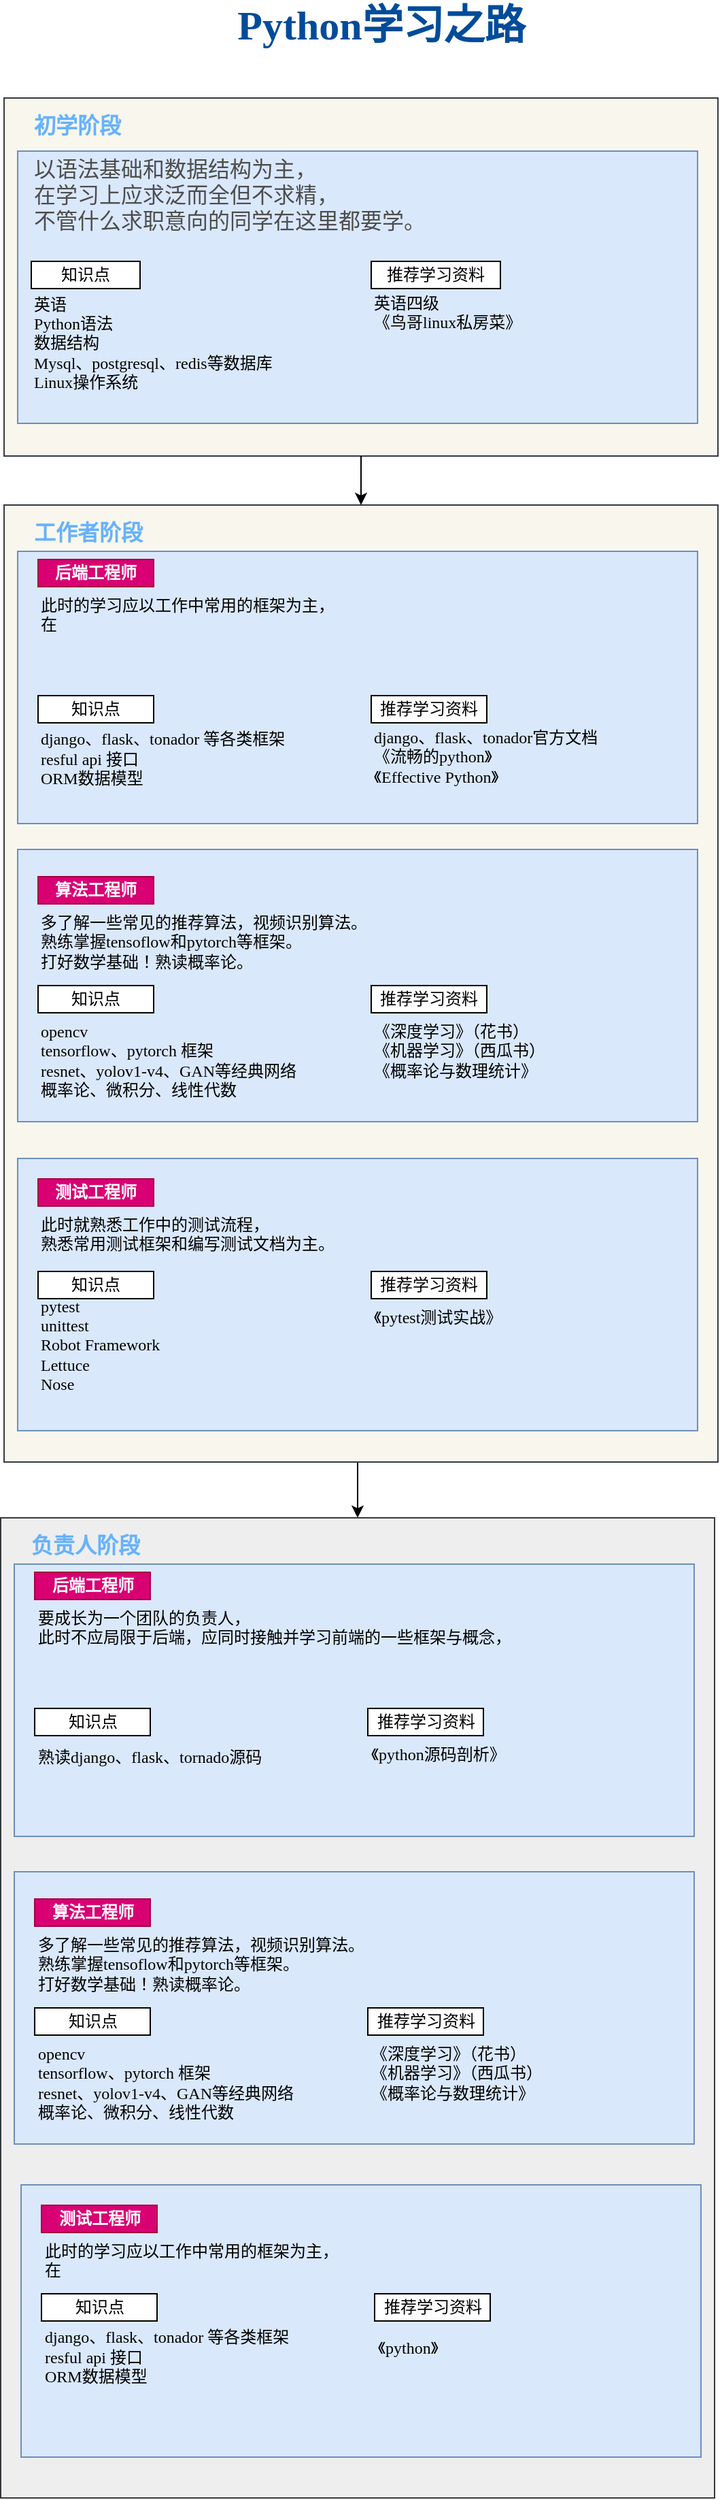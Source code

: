<mxfile version="13.6.4" type="github">
  <diagram id="l5rkMX41A2DQlqJ6bJBF" name="Page-1">
    <mxGraphModel dx="1422" dy="791" grid="1" gridSize="10" guides="1" tooltips="1" connect="1" arrows="1" fold="1" page="1" pageScale="1" pageWidth="850" pageHeight="1100" math="0" shadow="0">
      <root>
        <mxCell id="0" />
        <mxCell id="1" parent="0" />
        <mxCell id="UAcBqdveJcMJWKJadwkK-5" value="" style="rounded=0;whiteSpace=wrap;html=1;fillColor=#f9f7ed;strokeColor=#36393d;fontFamily=Comic Sans MS;" vertex="1" parent="1">
          <mxGeometry x="180" y="107" width="525" height="263" as="geometry" />
        </mxCell>
        <mxCell id="UAcBqdveJcMJWKJadwkK-65" value="" style="rounded=0;whiteSpace=wrap;html=1;align=left;fillColor=#dae8fc;strokeColor=#6c8ebf;fontFamily=Comic Sans MS;" vertex="1" parent="1">
          <mxGeometry x="190" y="146" width="500" height="200" as="geometry" />
        </mxCell>
        <mxCell id="UAcBqdveJcMJWKJadwkK-137" value="" style="edgeStyle=orthogonalEdgeStyle;rounded=0;orthogonalLoop=1;jettySize=auto;html=1;fontFamily=Comic Sans MS;entryX=0.5;entryY=0;entryDx=0;entryDy=0;" edge="1" parent="1" source="UAcBqdveJcMJWKJadwkK-7" target="UAcBqdveJcMJWKJadwkK-114">
          <mxGeometry relative="1" as="geometry">
            <mxPoint x="575" y="1317" as="targetPoint" />
            <Array as="points">
              <mxPoint x="440" y="1120" />
              <mxPoint x="440" y="1120" />
            </Array>
          </mxGeometry>
        </mxCell>
        <mxCell id="UAcBqdveJcMJWKJadwkK-7" value="" style="rounded=0;whiteSpace=wrap;html=1;fontFamily=Comic Sans MS;fillColor=#f9f7ed;strokeColor=#36393d;" vertex="1" parent="1">
          <mxGeometry x="180" y="406" width="525" height="703" as="geometry" />
        </mxCell>
        <mxCell id="UAcBqdveJcMJWKJadwkK-64" value="" style="rounded=0;whiteSpace=wrap;html=1;align=left;fillColor=#dae8fc;strokeColor=#6c8ebf;fontFamily=Comic Sans MS;" vertex="1" parent="1">
          <mxGeometry x="190" y="886" width="500" height="200" as="geometry" />
        </mxCell>
        <mxCell id="UAcBqdveJcMJWKJadwkK-63" value="" style="rounded=0;whiteSpace=wrap;html=1;align=left;fillColor=#dae8fc;strokeColor=#6c8ebf;fontFamily=Comic Sans MS;" vertex="1" parent="1">
          <mxGeometry x="190" y="659" width="500" height="200" as="geometry" />
        </mxCell>
        <mxCell id="UAcBqdveJcMJWKJadwkK-56" value="" style="rounded=0;whiteSpace=wrap;html=1;align=left;fillColor=#dae8fc;strokeColor=#6c8ebf;fontFamily=Comic Sans MS;" vertex="1" parent="1">
          <mxGeometry x="190" y="440" width="500" height="200" as="geometry" />
        </mxCell>
        <mxCell id="UAcBqdveJcMJWKJadwkK-58" style="edgeStyle=orthogonalEdgeStyle;rounded=0;orthogonalLoop=1;jettySize=auto;html=1;entryX=0.5;entryY=0;entryDx=0;entryDy=0;fontFamily=Comic Sans MS;" edge="1" parent="1" source="UAcBqdveJcMJWKJadwkK-5" target="UAcBqdveJcMJWKJadwkK-7">
          <mxGeometry relative="1" as="geometry" />
        </mxCell>
        <mxCell id="UAcBqdveJcMJWKJadwkK-1" value="初学阶段" style="text;html=1;align=left;verticalAlign=middle;whiteSpace=wrap;rounded=0;fontSize=16;fontStyle=1;fontColor=#66B2FF;fontFamily=Comic Sans MS;" vertex="1" parent="1">
          <mxGeometry x="200" y="117" width="140" height="20" as="geometry" />
        </mxCell>
        <mxCell id="UAcBqdveJcMJWKJadwkK-2" value="&lt;font size=&quot;1&quot; color=&quot;#004C99&quot;&gt;&lt;b style=&quot;font-size: 30px&quot;&gt;Python学习之路&lt;/b&gt;&lt;/font&gt;" style="text;html=1;strokeColor=none;fillColor=none;align=center;verticalAlign=middle;whiteSpace=wrap;rounded=0;fontFamily=Comic Sans MS;" vertex="1" parent="1">
          <mxGeometry x="280" y="43" width="355" height="20" as="geometry" />
        </mxCell>
        <mxCell id="UAcBqdveJcMJWKJadwkK-3" value="&lt;p style=&quot;line-height: 120%&quot;&gt;以语法基础和数据结构为主，&lt;br&gt;在学习上应求泛而全但不求精，&lt;br&gt;不管什么求职意向的同学在这里都要学。&lt;/p&gt;" style="text;fillColor=none;align=left;verticalAlign=top;whiteSpace=wrap;rounded=0;fontSize=16;horizontal=1;labelPosition=center;verticalLabelPosition=middle;spacing=2;fontColor=#4D4D4D;labelBackgroundColor=none;spacingTop=0;fontStyle=0;html=1;fontFamily=Comic Sans MS;" vertex="1" parent="1">
          <mxGeometry x="200" y="127" width="400" height="100" as="geometry" />
        </mxCell>
        <mxCell id="UAcBqdveJcMJWKJadwkK-6" value="知识点" style="rounded=0;whiteSpace=wrap;html=1;fontFamily=Comic Sans MS;" vertex="1" parent="1">
          <mxGeometry x="200" y="227" width="80" height="20" as="geometry" />
        </mxCell>
        <mxCell id="UAcBqdveJcMJWKJadwkK-8" value="工作者阶段" style="text;html=1;align=left;verticalAlign=middle;whiteSpace=wrap;rounded=0;fontSize=16;fontStyle=1;fontColor=#66B2FF;fontFamily=Comic Sans MS;" vertex="1" parent="1">
          <mxGeometry x="200" y="416" width="140" height="20" as="geometry" />
        </mxCell>
        <mxCell id="UAcBqdveJcMJWKJadwkK-12" value="推荐学习资料" style="rounded=0;whiteSpace=wrap;html=1;fontFamily=Comic Sans MS;" vertex="1" parent="1">
          <mxGeometry x="450" y="227" width="95" height="20" as="geometry" />
        </mxCell>
        <mxCell id="UAcBqdveJcMJWKJadwkK-13" value="推荐学习资料" style="rounded=0;whiteSpace=wrap;html=1;fontFamily=Comic Sans MS;" vertex="1" parent="1">
          <mxGeometry x="450" y="546" width="85" height="20" as="geometry" />
        </mxCell>
        <mxCell id="UAcBqdveJcMJWKJadwkK-20" value="后端工程师" style="rounded=0;whiteSpace=wrap;html=1;fillColor=#d80073;strokeColor=#A50040;fontColor=#ffffff;fontStyle=1;fontFamily=Comic Sans MS;" vertex="1" parent="1">
          <mxGeometry x="205" y="446" width="85" height="20" as="geometry" />
        </mxCell>
        <mxCell id="UAcBqdveJcMJWKJadwkK-21" value="知识点" style="rounded=0;whiteSpace=wrap;html=1;fontFamily=Comic Sans MS;" vertex="1" parent="1">
          <mxGeometry x="205" y="546" width="85" height="20" as="geometry" />
        </mxCell>
        <mxCell id="UAcBqdveJcMJWKJadwkK-22" value="&lt;div&gt;此时的学习应以工作中常用的框架为主，&lt;/div&gt;&lt;div&gt;在&lt;br&gt;&lt;/div&gt;" style="text;html=1;strokeColor=none;fillColor=none;align=left;verticalAlign=top;whiteSpace=wrap;rounded=0;fontFamily=Comic Sans MS;" vertex="1" parent="1">
          <mxGeometry x="205" y="466" width="375" height="60" as="geometry" />
        </mxCell>
        <mxCell id="UAcBqdveJcMJWKJadwkK-39" value="&lt;div&gt;英语四级&lt;br&gt;&lt;/div&gt;&lt;div&gt;《鸟哥linux私房菜》&lt;/div&gt;&lt;div&gt;&lt;br&gt;&lt;/div&gt;" style="text;strokeColor=none;fillColor=none;align=left;verticalAlign=middle;whiteSpace=wrap;rounded=0;html=1;fontFamily=Comic Sans MS;" vertex="1" parent="1">
          <mxGeometry x="450" y="247" width="195" height="50" as="geometry" />
        </mxCell>
        <mxCell id="UAcBqdveJcMJWKJadwkK-40" value="&lt;p style=&quot;line-height: 120%&quot;&gt;英语&lt;br&gt;Python语法&lt;br&gt;数据结构&lt;br&gt;Mysql、postgresql、redis等数据库&lt;br&gt;Linux操作系统&lt;/p&gt;" style="text;strokeColor=none;fillColor=none;align=left;verticalAlign=middle;whiteSpace=wrap;rounded=0;&#xa;lineHeight=20px;labelBorderColor=none;html=1;fontFamily=Comic Sans MS;" vertex="1" parent="1">
          <mxGeometry x="200" y="247" width="235" height="80" as="geometry" />
        </mxCell>
        <mxCell id="UAcBqdveJcMJWKJadwkK-41" value="&lt;p style=&quot;line-height: 120%&quot;&gt;django、flask、tonador 等各类框架&lt;br&gt;resful api 接口&lt;br&gt;ORM数据模型&lt;br&gt;&lt;br&gt;&lt;br&gt;&lt;br&gt;&lt;br&gt;&lt;/p&gt;" style="text;strokeColor=none;fillColor=none;align=left;verticalAlign=middle;whiteSpace=wrap;rounded=0;&#xa;lineHeight=20px;labelBorderColor=none;html=1;fontFamily=Comic Sans MS;" vertex="1" parent="1">
          <mxGeometry x="205" y="566" width="235" height="110" as="geometry" />
        </mxCell>
        <mxCell id="UAcBqdveJcMJWKJadwkK-42" value="&lt;div&gt;django、flask、tonador官方文档&lt;/div&gt;&lt;div&gt;《流畅的python》&lt;/div&gt;《Effective Python》" style="text;strokeColor=none;fillColor=none;align=left;verticalAlign=middle;whiteSpace=wrap;rounded=0;&#xa;lineHeight=20px;labelBorderColor=none;html=1;fontFamily=Comic Sans MS;" vertex="1" parent="1">
          <mxGeometry x="450" y="566" width="235" height="50" as="geometry" />
        </mxCell>
        <mxCell id="UAcBqdveJcMJWKJadwkK-43" value="推荐学习资料" style="rounded=0;whiteSpace=wrap;html=1;fontFamily=Comic Sans MS;" vertex="1" parent="1">
          <mxGeometry x="450" y="759" width="85" height="20" as="geometry" />
        </mxCell>
        <mxCell id="UAcBqdveJcMJWKJadwkK-44" value="算法工程师" style="rounded=0;whiteSpace=wrap;html=1;fontStyle=1;fillColor=#d80073;strokeColor=#A50040;fontColor=#ffffff;fontFamily=Comic Sans MS;" vertex="1" parent="1">
          <mxGeometry x="205" y="679" width="85" height="20" as="geometry" />
        </mxCell>
        <mxCell id="UAcBqdveJcMJWKJadwkK-45" value="知识点" style="rounded=0;whiteSpace=wrap;html=1;fontFamily=Comic Sans MS;" vertex="1" parent="1">
          <mxGeometry x="205" y="759" width="85" height="20" as="geometry" />
        </mxCell>
        <mxCell id="UAcBqdveJcMJWKJadwkK-46" value="&lt;div&gt;多了解一些常见的推荐算法，视频识别算法。&lt;/div&gt;&lt;div&gt;熟练掌握tensoflow和pytorch等框架。&lt;/div&gt;&lt;div&gt;打好数学基础！熟读概率论。&lt;br&gt;&lt;/div&gt;" style="text;html=1;strokeColor=none;fillColor=none;align=left;verticalAlign=top;whiteSpace=wrap;rounded=0;fontFamily=Comic Sans MS;" vertex="1" parent="1">
          <mxGeometry x="205" y="699" width="375" height="80" as="geometry" />
        </mxCell>
        <mxCell id="UAcBqdveJcMJWKJadwkK-47" value="&lt;div&gt;opencv&lt;/div&gt;&lt;div&gt;tensorflow、pytorch 框架&lt;br&gt;&lt;/div&gt;&lt;div&gt;resnet、yolov1-v4、GAN等经典网络&lt;/div&gt;&lt;div&gt;概率论、微积分、线性代数&lt;br&gt;&lt;/div&gt;" style="text;strokeColor=none;fillColor=none;align=left;verticalAlign=top;whiteSpace=wrap;rounded=0;&#xa;lineHeight=20px;labelBorderColor=none;html=1;fontFamily=Comic Sans MS;" vertex="1" parent="1">
          <mxGeometry x="205" y="779" width="205" height="80" as="geometry" />
        </mxCell>
        <mxCell id="UAcBqdveJcMJWKJadwkK-48" value="&lt;div&gt;《深度学习》（花书）&lt;/div&gt;&lt;div&gt;《机器学习》（西瓜书）&lt;/div&gt;&lt;div&gt;《概率论与数理统计》&lt;br&gt;&lt;/div&gt;" style="text;strokeColor=none;fillColor=none;align=left;verticalAlign=top;whiteSpace=wrap;rounded=0;&#xa;lineHeight=20px;labelBorderColor=none;html=1;fontFamily=Comic Sans MS;" vertex="1" parent="1">
          <mxGeometry x="450" y="779" width="235" height="80" as="geometry" />
        </mxCell>
        <mxCell id="UAcBqdveJcMJWKJadwkK-49" value="推荐学习资料" style="rounded=0;whiteSpace=wrap;html=1;fontFamily=Comic Sans MS;" vertex="1" parent="1">
          <mxGeometry x="450" y="969" width="85" height="20" as="geometry" />
        </mxCell>
        <mxCell id="UAcBqdveJcMJWKJadwkK-50" value="测试工程师" style="rounded=0;whiteSpace=wrap;html=1;fillColor=#d80073;strokeColor=#A50040;fontColor=#ffffff;fontStyle=1;fontFamily=Comic Sans MS;" vertex="1" parent="1">
          <mxGeometry x="205" y="901" width="85" height="20" as="geometry" />
        </mxCell>
        <mxCell id="UAcBqdveJcMJWKJadwkK-51" value="知识点" style="rounded=0;whiteSpace=wrap;html=1;fontFamily=Comic Sans MS;" vertex="1" parent="1">
          <mxGeometry x="205" y="969" width="85" height="20" as="geometry" />
        </mxCell>
        <mxCell id="UAcBqdveJcMJWKJadwkK-52" value="&lt;div&gt;此时就熟悉工作中的测试流程，&lt;/div&gt;&lt;div&gt;熟悉常用测试框架和编写测试文档为主。&lt;br&gt;&lt;/div&gt;" style="text;html=1;strokeColor=none;fillColor=none;align=left;verticalAlign=top;whiteSpace=wrap;rounded=0;fontFamily=Comic Sans MS;" vertex="1" parent="1">
          <mxGeometry x="205" y="921" width="375" height="60" as="geometry" />
        </mxCell>
        <mxCell id="UAcBqdveJcMJWKJadwkK-53" value="&lt;div&gt;pytest&lt;/div&gt;&lt;div&gt;unittest&lt;/div&gt;&lt;div&gt;Robot Framework&lt;br&gt;&lt;/div&gt;&lt;div&gt;Lettuce&lt;/div&gt;&lt;div&gt;Nose&lt;br&gt;&lt;/div&gt;" style="text;strokeColor=none;fillColor=none;align=left;verticalAlign=middle;whiteSpace=wrap;rounded=0;&#xa;lineHeight=20px;labelBorderColor=none;html=1;fontFamily=Comic Sans MS;" vertex="1" parent="1">
          <mxGeometry x="205" y="989" width="145" height="68" as="geometry" />
        </mxCell>
        <mxCell id="UAcBqdveJcMJWKJadwkK-54" value="《pytest测试实战》" style="text;strokeColor=none;fillColor=none;align=left;verticalAlign=top;whiteSpace=wrap;rounded=0;&#xa;lineHeight=20px;labelBorderColor=none;html=1;fontFamily=Comic Sans MS;" vertex="1" parent="1">
          <mxGeometry x="450" y="989" width="235" height="50" as="geometry" />
        </mxCell>
        <mxCell id="UAcBqdveJcMJWKJadwkK-114" value="" style="rounded=0;whiteSpace=wrap;html=1;fillColor=#eeeeee;strokeColor=#36393d;fontFamily=Comic Sans MS;" vertex="1" parent="1">
          <mxGeometry x="177.5" y="1150" width="525" height="720" as="geometry" />
        </mxCell>
        <mxCell id="UAcBqdveJcMJWKJadwkK-115" value="" style="rounded=0;whiteSpace=wrap;html=1;align=left;fillColor=#dae8fc;strokeColor=#6c8ebf;fontFamily=Comic Sans MS;" vertex="1" parent="1">
          <mxGeometry x="192.5" y="1640" width="500" height="200" as="geometry" />
        </mxCell>
        <mxCell id="UAcBqdveJcMJWKJadwkK-116" value="" style="rounded=0;whiteSpace=wrap;html=1;align=left;fillColor=#dae8fc;strokeColor=#6c8ebf;fontFamily=Comic Sans MS;" vertex="1" parent="1">
          <mxGeometry x="187.5" y="1410" width="500" height="200" as="geometry" />
        </mxCell>
        <mxCell id="UAcBqdveJcMJWKJadwkK-117" value="" style="rounded=0;whiteSpace=wrap;html=1;align=left;fillColor=#dae8fc;strokeColor=#6c8ebf;fontFamily=Comic Sans MS;" vertex="1" parent="1">
          <mxGeometry x="187.5" y="1184" width="500" height="200" as="geometry" />
        </mxCell>
        <mxCell id="UAcBqdveJcMJWKJadwkK-118" value="负责人阶段" style="text;html=1;align=left;verticalAlign=middle;whiteSpace=wrap;rounded=0;fontSize=16;fontStyle=1;fontColor=#66B2FF;fontFamily=Comic Sans MS;" vertex="1" parent="1">
          <mxGeometry x="197.5" y="1160" width="140" height="20" as="geometry" />
        </mxCell>
        <mxCell id="UAcBqdveJcMJWKJadwkK-119" value="推荐学习资料" style="rounded=0;whiteSpace=wrap;html=1;fontFamily=Comic Sans MS;" vertex="1" parent="1">
          <mxGeometry x="447.5" y="1290" width="85" height="20" as="geometry" />
        </mxCell>
        <mxCell id="UAcBqdveJcMJWKJadwkK-120" value="后端工程师" style="rounded=0;whiteSpace=wrap;html=1;fillColor=#d80073;strokeColor=#A50040;fontColor=#ffffff;fontStyle=1;fontFamily=Comic Sans MS;" vertex="1" parent="1">
          <mxGeometry x="202.5" y="1190" width="85" height="20" as="geometry" />
        </mxCell>
        <mxCell id="UAcBqdveJcMJWKJadwkK-121" value="知识点" style="rounded=0;whiteSpace=wrap;html=1;fontFamily=Comic Sans MS;" vertex="1" parent="1">
          <mxGeometry x="202.5" y="1290" width="85" height="20" as="geometry" />
        </mxCell>
        <mxCell id="UAcBqdveJcMJWKJadwkK-122" value="&lt;div&gt;要成长为一个团队的负责人，&lt;/div&gt;&lt;div&gt;此时不应局限于后端，应同时接触并学习前端的一些框架与概念，&lt;/div&gt;&lt;div&gt;&lt;br&gt;&lt;/div&gt;" style="text;html=1;strokeColor=none;fillColor=none;align=left;verticalAlign=top;whiteSpace=wrap;rounded=0;fontFamily=Comic Sans MS;" vertex="1" parent="1">
          <mxGeometry x="202.5" y="1210" width="375" height="60" as="geometry" />
        </mxCell>
        <mxCell id="UAcBqdveJcMJWKJadwkK-123" value="&lt;p style=&quot;line-height: 120%&quot;&gt;熟读django、flask、tornado源码&lt;/p&gt;&lt;p style=&quot;line-height: 120%&quot;&gt; &lt;br&gt;&lt;br&gt;&lt;br&gt;&lt;br&gt;&lt;br&gt;&lt;/p&gt;" style="text;strokeColor=none;fillColor=none;align=left;verticalAlign=top;whiteSpace=wrap;rounded=0;&#xa;lineHeight=20px;labelBorderColor=none;html=1;fontFamily=Comic Sans MS;" vertex="1" parent="1">
          <mxGeometry x="202.5" y="1300" width="235" height="90" as="geometry" />
        </mxCell>
        <mxCell id="UAcBqdveJcMJWKJadwkK-125" value="推荐学习资料" style="rounded=0;whiteSpace=wrap;html=1;fontFamily=Comic Sans MS;" vertex="1" parent="1">
          <mxGeometry x="447.5" y="1510" width="85" height="20" as="geometry" />
        </mxCell>
        <mxCell id="UAcBqdveJcMJWKJadwkK-126" value="算法工程师" style="rounded=0;whiteSpace=wrap;html=1;fontStyle=1;fillColor=#d80073;strokeColor=#A50040;fontColor=#ffffff;fontFamily=Comic Sans MS;" vertex="1" parent="1">
          <mxGeometry x="202.5" y="1430" width="85" height="20" as="geometry" />
        </mxCell>
        <mxCell id="UAcBqdveJcMJWKJadwkK-127" value="知识点" style="rounded=0;whiteSpace=wrap;html=1;fontFamily=Comic Sans MS;" vertex="1" parent="1">
          <mxGeometry x="202.5" y="1510" width="85" height="20" as="geometry" />
        </mxCell>
        <mxCell id="UAcBqdveJcMJWKJadwkK-128" value="&lt;div&gt;多了解一些常见的推荐算法，视频识别算法。&lt;/div&gt;&lt;div&gt;熟练掌握tensoflow和pytorch等框架。&lt;/div&gt;&lt;div&gt;打好数学基础！熟读概率论。&lt;br&gt;&lt;/div&gt;" style="text;html=1;strokeColor=none;fillColor=none;align=left;verticalAlign=top;whiteSpace=wrap;rounded=0;fontFamily=Comic Sans MS;" vertex="1" parent="1">
          <mxGeometry x="202.5" y="1450" width="375" height="80" as="geometry" />
        </mxCell>
        <mxCell id="UAcBqdveJcMJWKJadwkK-129" value="&lt;div&gt;opencv&lt;/div&gt;&lt;div&gt;tensorflow、pytorch 框架&lt;br&gt;&lt;/div&gt;&lt;div&gt;resnet、yolov1-v4、GAN等经典网络&lt;/div&gt;&lt;div&gt;概率论、微积分、线性代数&lt;br&gt;&lt;/div&gt;" style="text;strokeColor=none;fillColor=none;align=left;verticalAlign=top;whiteSpace=wrap;rounded=0;&#xa;lineHeight=20px;labelBorderColor=none;html=1;fontFamily=Comic Sans MS;" vertex="1" parent="1">
          <mxGeometry x="202.5" y="1530" width="205" height="80" as="geometry" />
        </mxCell>
        <mxCell id="UAcBqdveJcMJWKJadwkK-130" value="&lt;div&gt;《深度学习》（花书）&lt;/div&gt;&lt;div&gt;《机器学习》（西瓜书）&lt;/div&gt;&lt;div&gt;《概率论与数理统计》&lt;br&gt;&lt;/div&gt;" style="text;strokeColor=none;fillColor=none;align=left;verticalAlign=top;whiteSpace=wrap;rounded=0;&#xa;lineHeight=20px;labelBorderColor=none;html=1;fontFamily=Comic Sans MS;" vertex="1" parent="1">
          <mxGeometry x="447.5" y="1530" width="235" height="80" as="geometry" />
        </mxCell>
        <mxCell id="UAcBqdveJcMJWKJadwkK-131" value="推荐学习资料" style="rounded=0;whiteSpace=wrap;html=1;fontFamily=Comic Sans MS;" vertex="1" parent="1">
          <mxGeometry x="452.5" y="1720" width="85" height="20" as="geometry" />
        </mxCell>
        <mxCell id="UAcBqdveJcMJWKJadwkK-132" value="测试工程师" style="rounded=0;whiteSpace=wrap;html=1;fillColor=#d80073;strokeColor=#A50040;fontColor=#ffffff;fontStyle=1;fontFamily=Comic Sans MS;" vertex="1" parent="1">
          <mxGeometry x="207.5" y="1655" width="85" height="20" as="geometry" />
        </mxCell>
        <mxCell id="UAcBqdveJcMJWKJadwkK-133" value="知识点" style="rounded=0;whiteSpace=wrap;html=1;fontFamily=Comic Sans MS;" vertex="1" parent="1">
          <mxGeometry x="207.5" y="1720" width="85" height="20" as="geometry" />
        </mxCell>
        <mxCell id="UAcBqdveJcMJWKJadwkK-134" value="&lt;div&gt;此时的学习应以工作中常用的框架为主，&lt;/div&gt;&lt;div&gt;在&lt;br&gt;&lt;/div&gt;" style="text;html=1;strokeColor=none;fillColor=none;align=left;verticalAlign=top;whiteSpace=wrap;rounded=0;fontFamily=Comic Sans MS;" vertex="1" parent="1">
          <mxGeometry x="207.5" y="1675" width="375" height="60" as="geometry" />
        </mxCell>
        <mxCell id="UAcBqdveJcMJWKJadwkK-135" value="&lt;p style=&quot;line-height: 120%&quot;&gt;django、flask、tonador 等各类框架&lt;br&gt;resful api 接口&lt;br&gt;ORM数据模型&lt;br&gt;&lt;br&gt;&lt;br&gt;&lt;br&gt;&lt;br&gt;&lt;/p&gt;" style="text;strokeColor=none;fillColor=none;align=left;verticalAlign=middle;whiteSpace=wrap;rounded=0;&#xa;lineHeight=20px;labelBorderColor=none;html=1;fontFamily=Comic Sans MS;" vertex="1" parent="1">
          <mxGeometry x="207.5" y="1740" width="235" height="110" as="geometry" />
        </mxCell>
        <mxCell id="UAcBqdveJcMJWKJadwkK-136" value="《python》" style="text;strokeColor=none;fillColor=none;align=left;verticalAlign=middle;whiteSpace=wrap;rounded=0;&#xa;lineHeight=20px;labelBorderColor=none;html=1;fontFamily=Comic Sans MS;" vertex="1" parent="1">
          <mxGeometry x="452.5" y="1735" width="235" height="50" as="geometry" />
        </mxCell>
        <mxCell id="UAcBqdveJcMJWKJadwkK-138" value="《python源码剖析》" style="text;strokeColor=none;fillColor=none;align=left;verticalAlign=top;whiteSpace=wrap;rounded=0;&#xa;lineHeight=20px;labelBorderColor=none;html=1;fontFamily=Comic Sans MS;" vertex="1" parent="1">
          <mxGeometry x="447.5" y="1310" width="235" height="50" as="geometry" />
        </mxCell>
      </root>
    </mxGraphModel>
  </diagram>
</mxfile>
